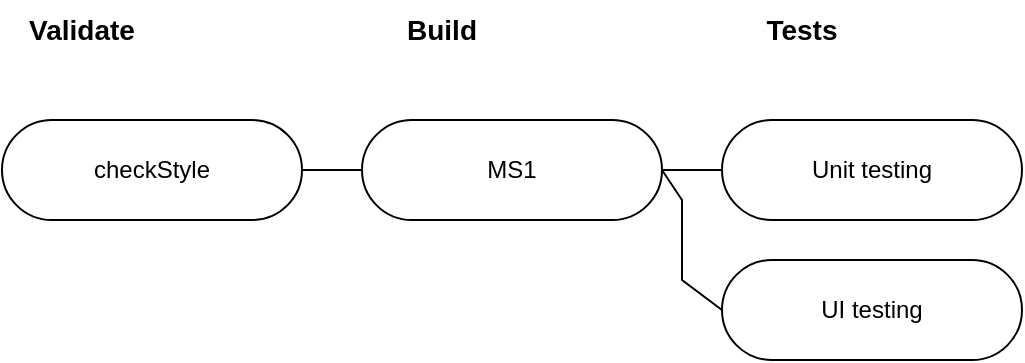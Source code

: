<mxfile version="20.6.0" type="github">
  <diagram id="ht-V4iF29CH4IZI57DqI" name="Page-1">
    <mxGraphModel dx="1422" dy="724" grid="1" gridSize="10" guides="1" tooltips="1" connect="1" arrows="1" fold="1" page="1" pageScale="1" pageWidth="827" pageHeight="1169" math="0" shadow="0">
      <root>
        <mxCell id="0" />
        <mxCell id="1" parent="0" />
        <mxCell id="3dlOlV58bcQAHPRkIFv3-1" value="MS1" style="rounded=1;whiteSpace=wrap;html=1;arcSize=50;" parent="1" vertex="1">
          <mxGeometry x="270" y="110" width="150" height="50" as="geometry" />
        </mxCell>
        <mxCell id="3dlOlV58bcQAHPRkIFv3-2" value="Unit testing" style="rounded=1;whiteSpace=wrap;html=1;arcSize=50;" parent="1" vertex="1">
          <mxGeometry x="450" y="110" width="150" height="50" as="geometry" />
        </mxCell>
        <mxCell id="3dlOlV58bcQAHPRkIFv3-3" value="checkStyle" style="rounded=1;whiteSpace=wrap;html=1;arcSize=50;" parent="1" vertex="1">
          <mxGeometry x="90" y="110" width="150" height="50" as="geometry" />
        </mxCell>
        <mxCell id="3dlOlV58bcQAHPRkIFv3-4" value="UI testing" style="rounded=1;whiteSpace=wrap;html=1;arcSize=50;" parent="1" vertex="1">
          <mxGeometry x="450" y="180" width="150" height="50" as="geometry" />
        </mxCell>
        <mxCell id="3dlOlV58bcQAHPRkIFv3-5" value="Validate" style="text;html=1;strokeColor=none;fillColor=none;align=center;verticalAlign=middle;whiteSpace=wrap;rounded=0;fontStyle=1;fontSize=14;" parent="1" vertex="1">
          <mxGeometry x="100" y="50" width="60" height="30" as="geometry" />
        </mxCell>
        <mxCell id="3dlOlV58bcQAHPRkIFv3-6" value="Build" style="text;html=1;strokeColor=none;fillColor=none;align=center;verticalAlign=middle;whiteSpace=wrap;rounded=0;fontStyle=1;fontSize=14;" parent="1" vertex="1">
          <mxGeometry x="280" y="50" width="60" height="30" as="geometry" />
        </mxCell>
        <mxCell id="3dlOlV58bcQAHPRkIFv3-7" value="Tests" style="text;html=1;strokeColor=none;fillColor=none;align=center;verticalAlign=middle;whiteSpace=wrap;rounded=0;fontStyle=1;fontSize=14;" parent="1" vertex="1">
          <mxGeometry x="460" y="50" width="60" height="30" as="geometry" />
        </mxCell>
        <mxCell id="3dlOlV58bcQAHPRkIFv3-8" value="" style="endArrow=none;html=1;rounded=0;fontSize=14;exitX=1;exitY=0.5;exitDx=0;exitDy=0;entryX=0;entryY=0.5;entryDx=0;entryDy=0;" parent="1" source="3dlOlV58bcQAHPRkIFv3-3" target="3dlOlV58bcQAHPRkIFv3-1" edge="1">
          <mxGeometry width="50" height="50" relative="1" as="geometry">
            <mxPoint x="390" y="340" as="sourcePoint" />
            <mxPoint x="440" y="290" as="targetPoint" />
          </mxGeometry>
        </mxCell>
        <mxCell id="3dlOlV58bcQAHPRkIFv3-9" value="" style="endArrow=none;html=1;rounded=0;fontSize=14;exitX=1;exitY=0.5;exitDx=0;exitDy=0;entryX=0;entryY=0.5;entryDx=0;entryDy=0;" parent="1" source="3dlOlV58bcQAHPRkIFv3-1" target="3dlOlV58bcQAHPRkIFv3-2" edge="1">
          <mxGeometry width="50" height="50" relative="1" as="geometry">
            <mxPoint x="262" y="172" as="sourcePoint" />
            <mxPoint x="292" y="172" as="targetPoint" />
          </mxGeometry>
        </mxCell>
        <mxCell id="3dlOlV58bcQAHPRkIFv3-10" value="" style="endArrow=none;html=1;rounded=0;fontSize=14;entryX=0;entryY=0.5;entryDx=0;entryDy=0;exitX=1;exitY=0.5;exitDx=0;exitDy=0;" parent="1" source="3dlOlV58bcQAHPRkIFv3-1" target="3dlOlV58bcQAHPRkIFv3-4" edge="1">
          <mxGeometry width="50" height="50" relative="1" as="geometry">
            <mxPoint x="390" y="340" as="sourcePoint" />
            <mxPoint x="440" y="290" as="targetPoint" />
            <Array as="points">
              <mxPoint x="430" y="150" />
              <mxPoint x="430" y="190" />
            </Array>
          </mxGeometry>
        </mxCell>
      </root>
    </mxGraphModel>
  </diagram>
</mxfile>
